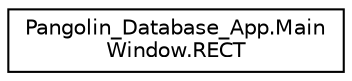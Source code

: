 digraph "Graphical Class Hierarchy"
{
 // LATEX_PDF_SIZE
  edge [fontname="Helvetica",fontsize="10",labelfontname="Helvetica",labelfontsize="10"];
  node [fontname="Helvetica",fontsize="10",shape=record];
  rankdir="LR";
  Node0 [label="Pangolin_Database_App.Main\lWindow.RECT",height=0.2,width=0.4,color="black", fillcolor="white", style="filled",URL="$struct_pangolin___database___app_1_1_main_window_1_1_r_e_c_t.html",tooltip=" "];
}
